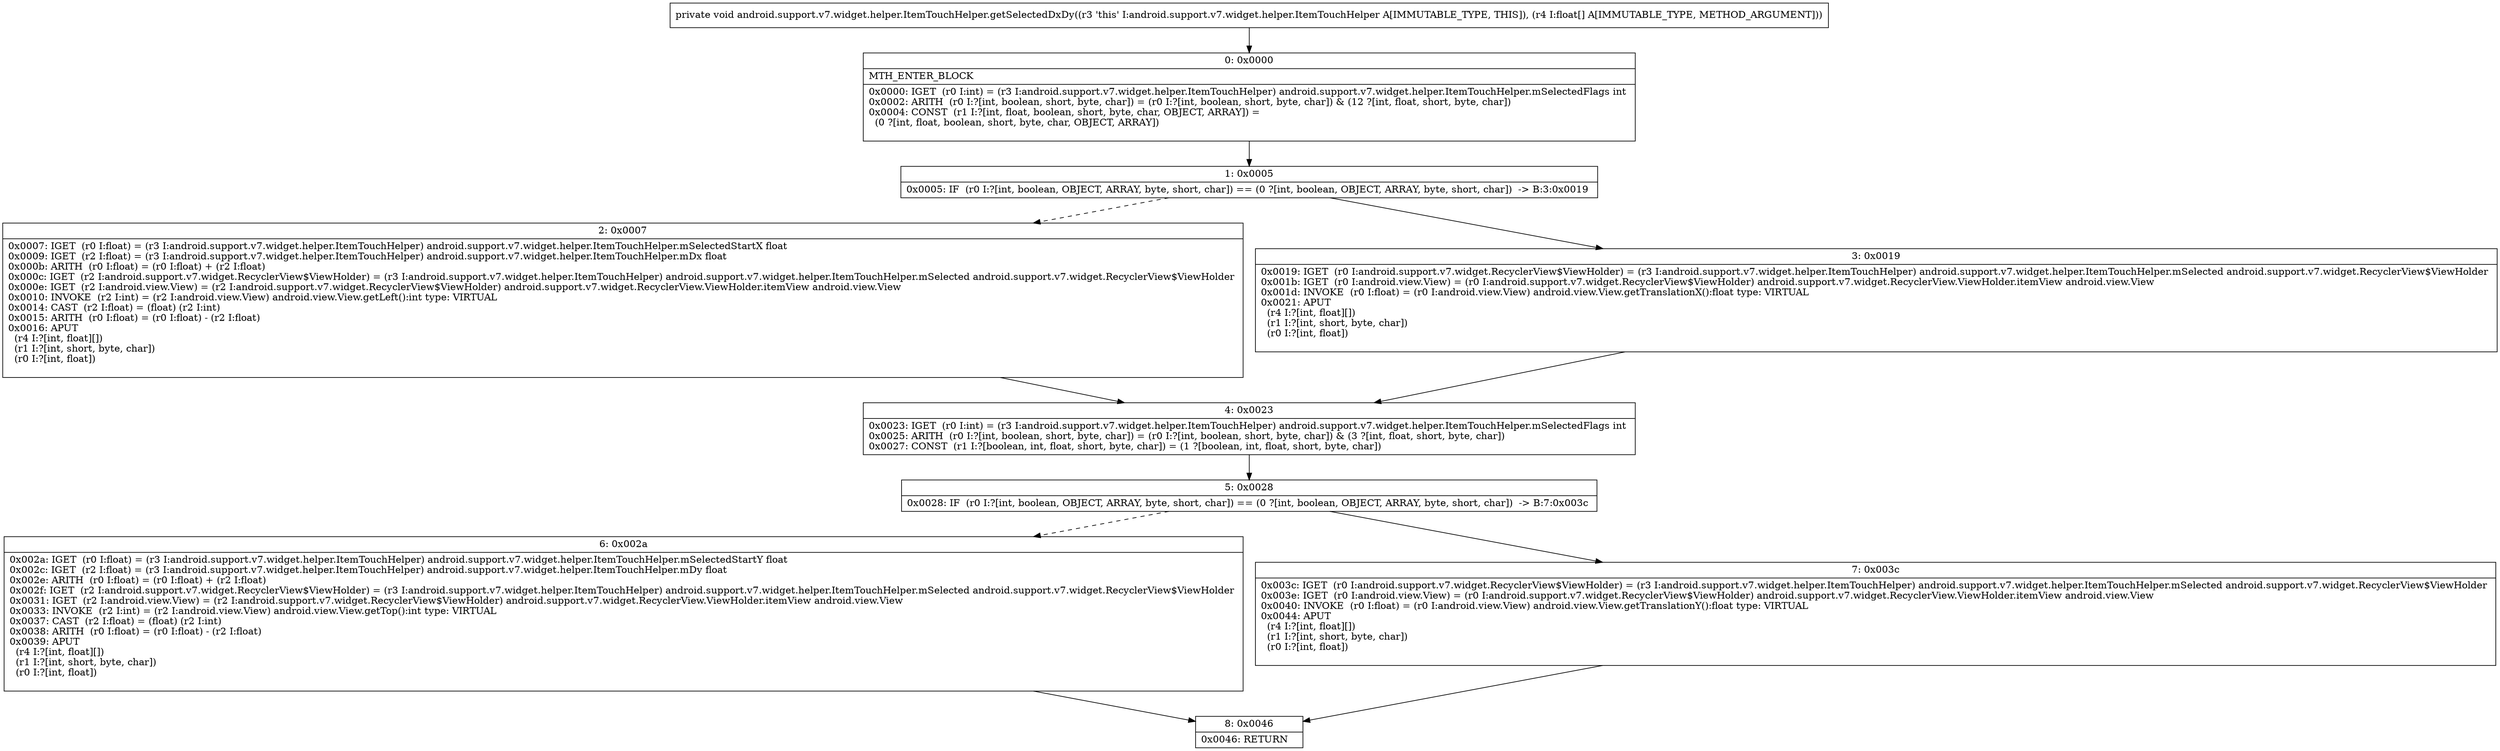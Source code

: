 digraph "CFG forandroid.support.v7.widget.helper.ItemTouchHelper.getSelectedDxDy([F)V" {
Node_0 [shape=record,label="{0\:\ 0x0000|MTH_ENTER_BLOCK\l|0x0000: IGET  (r0 I:int) = (r3 I:android.support.v7.widget.helper.ItemTouchHelper) android.support.v7.widget.helper.ItemTouchHelper.mSelectedFlags int \l0x0002: ARITH  (r0 I:?[int, boolean, short, byte, char]) = (r0 I:?[int, boolean, short, byte, char]) & (12 ?[int, float, short, byte, char]) \l0x0004: CONST  (r1 I:?[int, float, boolean, short, byte, char, OBJECT, ARRAY]) = \l  (0 ?[int, float, boolean, short, byte, char, OBJECT, ARRAY])\l \l}"];
Node_1 [shape=record,label="{1\:\ 0x0005|0x0005: IF  (r0 I:?[int, boolean, OBJECT, ARRAY, byte, short, char]) == (0 ?[int, boolean, OBJECT, ARRAY, byte, short, char])  \-\> B:3:0x0019 \l}"];
Node_2 [shape=record,label="{2\:\ 0x0007|0x0007: IGET  (r0 I:float) = (r3 I:android.support.v7.widget.helper.ItemTouchHelper) android.support.v7.widget.helper.ItemTouchHelper.mSelectedStartX float \l0x0009: IGET  (r2 I:float) = (r3 I:android.support.v7.widget.helper.ItemTouchHelper) android.support.v7.widget.helper.ItemTouchHelper.mDx float \l0x000b: ARITH  (r0 I:float) = (r0 I:float) + (r2 I:float) \l0x000c: IGET  (r2 I:android.support.v7.widget.RecyclerView$ViewHolder) = (r3 I:android.support.v7.widget.helper.ItemTouchHelper) android.support.v7.widget.helper.ItemTouchHelper.mSelected android.support.v7.widget.RecyclerView$ViewHolder \l0x000e: IGET  (r2 I:android.view.View) = (r2 I:android.support.v7.widget.RecyclerView$ViewHolder) android.support.v7.widget.RecyclerView.ViewHolder.itemView android.view.View \l0x0010: INVOKE  (r2 I:int) = (r2 I:android.view.View) android.view.View.getLeft():int type: VIRTUAL \l0x0014: CAST  (r2 I:float) = (float) (r2 I:int) \l0x0015: ARITH  (r0 I:float) = (r0 I:float) \- (r2 I:float) \l0x0016: APUT  \l  (r4 I:?[int, float][])\l  (r1 I:?[int, short, byte, char])\l  (r0 I:?[int, float])\l \l}"];
Node_3 [shape=record,label="{3\:\ 0x0019|0x0019: IGET  (r0 I:android.support.v7.widget.RecyclerView$ViewHolder) = (r3 I:android.support.v7.widget.helper.ItemTouchHelper) android.support.v7.widget.helper.ItemTouchHelper.mSelected android.support.v7.widget.RecyclerView$ViewHolder \l0x001b: IGET  (r0 I:android.view.View) = (r0 I:android.support.v7.widget.RecyclerView$ViewHolder) android.support.v7.widget.RecyclerView.ViewHolder.itemView android.view.View \l0x001d: INVOKE  (r0 I:float) = (r0 I:android.view.View) android.view.View.getTranslationX():float type: VIRTUAL \l0x0021: APUT  \l  (r4 I:?[int, float][])\l  (r1 I:?[int, short, byte, char])\l  (r0 I:?[int, float])\l \l}"];
Node_4 [shape=record,label="{4\:\ 0x0023|0x0023: IGET  (r0 I:int) = (r3 I:android.support.v7.widget.helper.ItemTouchHelper) android.support.v7.widget.helper.ItemTouchHelper.mSelectedFlags int \l0x0025: ARITH  (r0 I:?[int, boolean, short, byte, char]) = (r0 I:?[int, boolean, short, byte, char]) & (3 ?[int, float, short, byte, char]) \l0x0027: CONST  (r1 I:?[boolean, int, float, short, byte, char]) = (1 ?[boolean, int, float, short, byte, char]) \l}"];
Node_5 [shape=record,label="{5\:\ 0x0028|0x0028: IF  (r0 I:?[int, boolean, OBJECT, ARRAY, byte, short, char]) == (0 ?[int, boolean, OBJECT, ARRAY, byte, short, char])  \-\> B:7:0x003c \l}"];
Node_6 [shape=record,label="{6\:\ 0x002a|0x002a: IGET  (r0 I:float) = (r3 I:android.support.v7.widget.helper.ItemTouchHelper) android.support.v7.widget.helper.ItemTouchHelper.mSelectedStartY float \l0x002c: IGET  (r2 I:float) = (r3 I:android.support.v7.widget.helper.ItemTouchHelper) android.support.v7.widget.helper.ItemTouchHelper.mDy float \l0x002e: ARITH  (r0 I:float) = (r0 I:float) + (r2 I:float) \l0x002f: IGET  (r2 I:android.support.v7.widget.RecyclerView$ViewHolder) = (r3 I:android.support.v7.widget.helper.ItemTouchHelper) android.support.v7.widget.helper.ItemTouchHelper.mSelected android.support.v7.widget.RecyclerView$ViewHolder \l0x0031: IGET  (r2 I:android.view.View) = (r2 I:android.support.v7.widget.RecyclerView$ViewHolder) android.support.v7.widget.RecyclerView.ViewHolder.itemView android.view.View \l0x0033: INVOKE  (r2 I:int) = (r2 I:android.view.View) android.view.View.getTop():int type: VIRTUAL \l0x0037: CAST  (r2 I:float) = (float) (r2 I:int) \l0x0038: ARITH  (r0 I:float) = (r0 I:float) \- (r2 I:float) \l0x0039: APUT  \l  (r4 I:?[int, float][])\l  (r1 I:?[int, short, byte, char])\l  (r0 I:?[int, float])\l \l}"];
Node_7 [shape=record,label="{7\:\ 0x003c|0x003c: IGET  (r0 I:android.support.v7.widget.RecyclerView$ViewHolder) = (r3 I:android.support.v7.widget.helper.ItemTouchHelper) android.support.v7.widget.helper.ItemTouchHelper.mSelected android.support.v7.widget.RecyclerView$ViewHolder \l0x003e: IGET  (r0 I:android.view.View) = (r0 I:android.support.v7.widget.RecyclerView$ViewHolder) android.support.v7.widget.RecyclerView.ViewHolder.itemView android.view.View \l0x0040: INVOKE  (r0 I:float) = (r0 I:android.view.View) android.view.View.getTranslationY():float type: VIRTUAL \l0x0044: APUT  \l  (r4 I:?[int, float][])\l  (r1 I:?[int, short, byte, char])\l  (r0 I:?[int, float])\l \l}"];
Node_8 [shape=record,label="{8\:\ 0x0046|0x0046: RETURN   \l}"];
MethodNode[shape=record,label="{private void android.support.v7.widget.helper.ItemTouchHelper.getSelectedDxDy((r3 'this' I:android.support.v7.widget.helper.ItemTouchHelper A[IMMUTABLE_TYPE, THIS]), (r4 I:float[] A[IMMUTABLE_TYPE, METHOD_ARGUMENT])) }"];
MethodNode -> Node_0;
Node_0 -> Node_1;
Node_1 -> Node_2[style=dashed];
Node_1 -> Node_3;
Node_2 -> Node_4;
Node_3 -> Node_4;
Node_4 -> Node_5;
Node_5 -> Node_6[style=dashed];
Node_5 -> Node_7;
Node_6 -> Node_8;
Node_7 -> Node_8;
}

